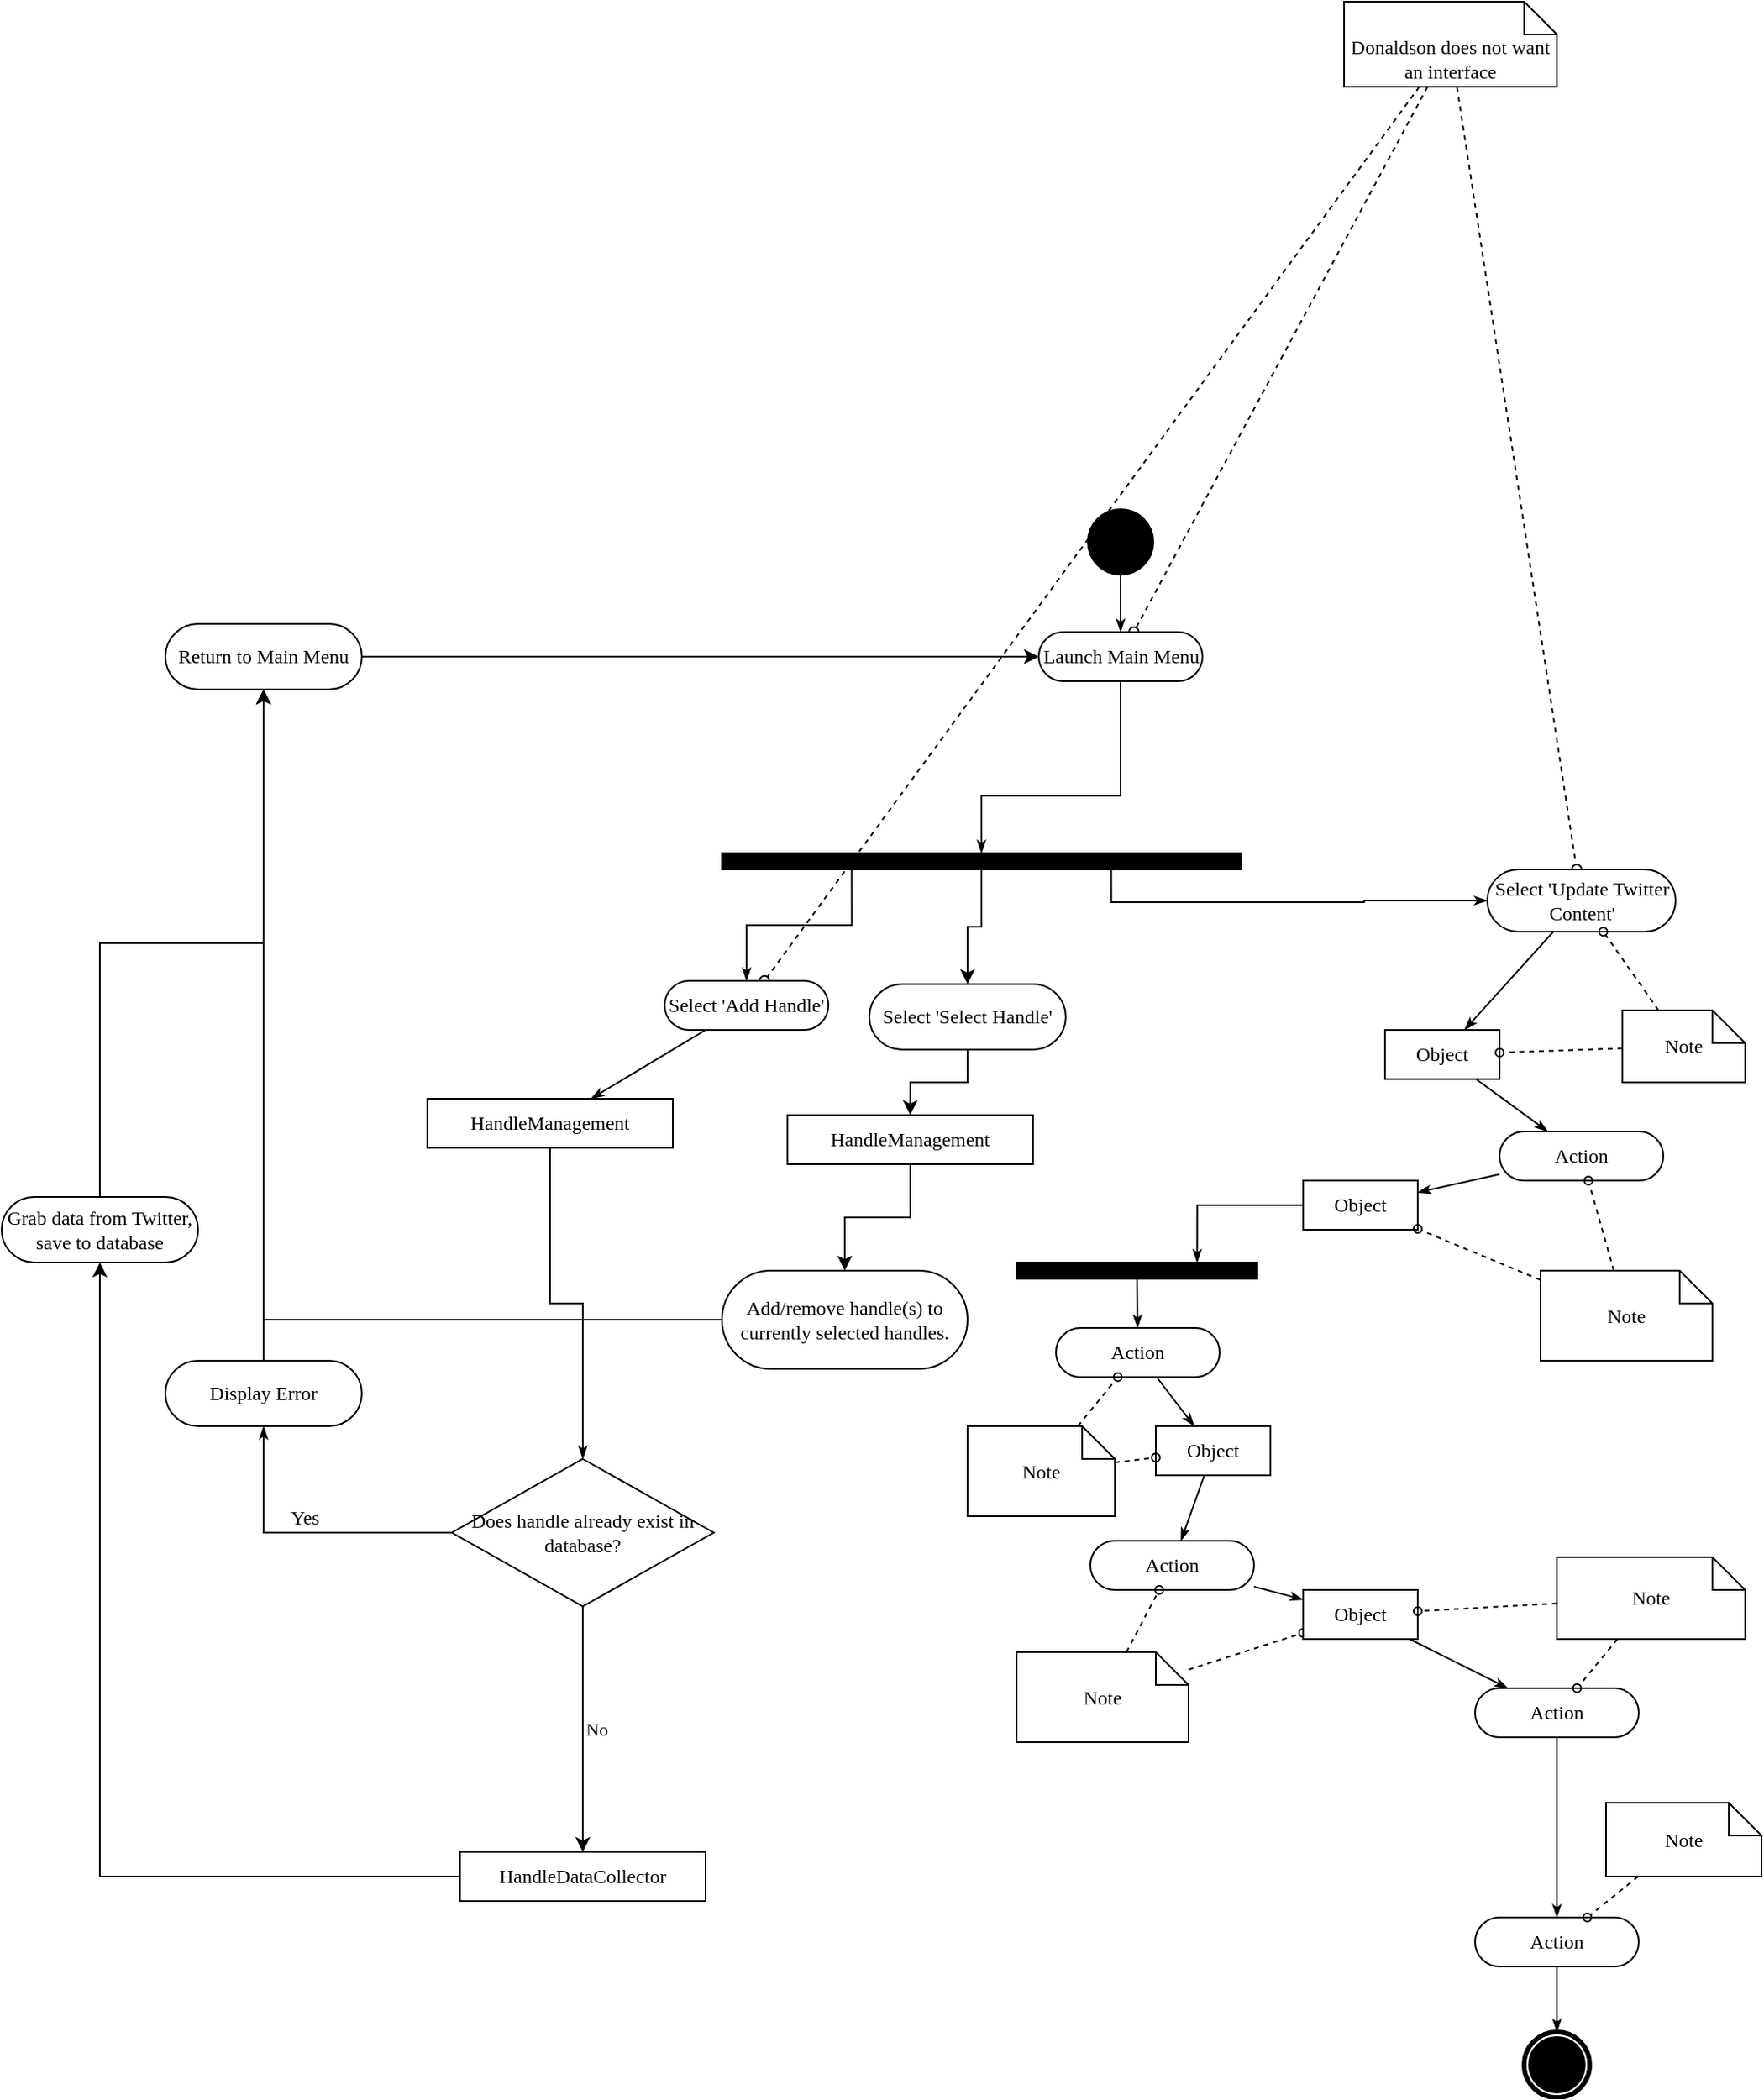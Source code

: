 <mxfile version="20.5.1" type="github">
  <diagram name="Page-1" id="e7e014a7-5840-1c2e-5031-d8a46d1fe8dd">
    <mxGraphModel dx="2591" dy="1597" grid="1" gridSize="10" guides="1" tooltips="1" connect="1" arrows="1" fold="1" page="1" pageScale="1" pageWidth="1169" pageHeight="826" background="none" math="0" shadow="0">
      <root>
        <mxCell id="0" />
        <mxCell id="1" parent="0" />
        <mxCell id="K77NQn4tlEbst4PRUxcX-163" style="rounded=0;orthogonalLoop=1;jettySize=auto;html=1;dashed=1;endArrow=oval;endFill=0;" edge="1" parent="1" source="K77NQn4tlEbst4PRUxcX-164" target="K77NQn4tlEbst4PRUxcX-174">
          <mxGeometry relative="1" as="geometry" />
        </mxCell>
        <mxCell id="K77NQn4tlEbst4PRUxcX-223" style="rounded=0;orthogonalLoop=1;jettySize=auto;html=1;dashed=1;endArrow=oval;endFill=0;" edge="1" parent="1" source="K77NQn4tlEbst4PRUxcX-164" target="K77NQn4tlEbst4PRUxcX-216">
          <mxGeometry relative="1" as="geometry" />
        </mxCell>
        <mxCell id="K77NQn4tlEbst4PRUxcX-224" style="edgeStyle=none;rounded=0;orthogonalLoop=1;jettySize=auto;html=1;dashed=1;endArrow=oval;endFill=0;" edge="1" parent="1" source="K77NQn4tlEbst4PRUxcX-164" target="K77NQn4tlEbst4PRUxcX-176">
          <mxGeometry relative="1" as="geometry" />
        </mxCell>
        <mxCell id="K77NQn4tlEbst4PRUxcX-164" value="Donaldson does not want an interface" style="shape=note;whiteSpace=wrap;html=1;rounded=0;shadow=0;comic=0;labelBackgroundColor=none;strokeWidth=1;fontFamily=Verdana;fontSize=12;align=center;size=20;labelPosition=center;verticalLabelPosition=middle;verticalAlign=bottom;" vertex="1" parent="1">
          <mxGeometry x="540" y="-310" width="130" height="52" as="geometry" />
        </mxCell>
        <mxCell id="K77NQn4tlEbst4PRUxcX-165" style="edgeStyle=orthogonalEdgeStyle;rounded=0;html=1;entryX=0.5;entryY=0;labelBackgroundColor=none;startArrow=none;startFill=0;startSize=5;endArrow=classicThin;endFill=1;endSize=5;jettySize=auto;orthogonalLoop=1;strokeWidth=1;fontFamily=Verdana;fontSize=12" edge="1" parent="1" source="K77NQn4tlEbst4PRUxcX-174" target="K77NQn4tlEbst4PRUxcX-200">
          <mxGeometry relative="1" as="geometry">
            <Array as="points">
              <mxPoint x="404" y="175" />
            </Array>
          </mxGeometry>
        </mxCell>
        <mxCell id="K77NQn4tlEbst4PRUxcX-166" style="edgeStyle=orthogonalEdgeStyle;rounded=0;html=1;exitX=0.75;exitY=1;labelBackgroundColor=none;startArrow=none;startFill=0;startSize=5;endArrow=classicThin;endFill=1;endSize=5;jettySize=auto;orthogonalLoop=1;strokeWidth=1;fontFamily=Verdana;fontSize=12" edge="1" parent="1" source="K77NQn4tlEbst4PRUxcX-200" target="K77NQn4tlEbst4PRUxcX-176">
          <mxGeometry relative="1" as="geometry" />
        </mxCell>
        <mxCell id="K77NQn4tlEbst4PRUxcX-167" style="edgeStyle=orthogonalEdgeStyle;rounded=0;html=1;exitX=0.25;exitY=1;entryX=0.5;entryY=0;labelBackgroundColor=none;startArrow=none;startFill=0;startSize=5;endArrow=classicThin;endFill=1;endSize=5;jettySize=auto;orthogonalLoop=1;strokeWidth=1;fontFamily=Verdana;fontSize=12" edge="1" parent="1" source="K77NQn4tlEbst4PRUxcX-200" target="K77NQn4tlEbst4PRUxcX-216">
          <mxGeometry relative="1" as="geometry" />
        </mxCell>
        <mxCell id="K77NQn4tlEbst4PRUxcX-168" style="edgeStyle=orthogonalEdgeStyle;rounded=0;html=1;entryX=0.75;entryY=0;labelBackgroundColor=none;startArrow=none;startFill=0;startSize=5;endArrow=classicThin;endFill=1;endSize=5;jettySize=auto;orthogonalLoop=1;strokeWidth=1;fontFamily=Verdana;fontSize=12" edge="1" parent="1" source="K77NQn4tlEbst4PRUxcX-181" target="K77NQn4tlEbst4PRUxcX-204">
          <mxGeometry relative="1" as="geometry" />
        </mxCell>
        <mxCell id="K77NQn4tlEbst4PRUxcX-169" value="Yes" style="edgeStyle=orthogonalEdgeStyle;rounded=0;labelBackgroundColor=none;startArrow=none;startFill=0;startSize=5;endArrow=classicThin;endFill=1;endSize=5;jettySize=auto;orthogonalLoop=1;strokeWidth=1;fontFamily=Verdana;fontSize=12;html=1;verticalAlign=bottom;" edge="1" parent="1" source="K77NQn4tlEbst4PRUxcX-217" target="K77NQn4tlEbst4PRUxcX-228">
          <mxGeometry relative="1" as="geometry">
            <mxPoint x="60" y="430" as="targetPoint" />
          </mxGeometry>
        </mxCell>
        <mxCell id="K77NQn4tlEbst4PRUxcX-170" style="edgeStyle=none;rounded=0;html=1;labelBackgroundColor=none;startArrow=none;startFill=0;startSize=5;endArrow=classicThin;endFill=1;endSize=5;jettySize=auto;orthogonalLoop=1;strokeWidth=1;fontFamily=Verdana;fontSize=12" edge="1" parent="1" source="K77NQn4tlEbst4PRUxcX-209" target="K77NQn4tlEbst4PRUxcX-183">
          <mxGeometry relative="1" as="geometry" />
        </mxCell>
        <mxCell id="K77NQn4tlEbst4PRUxcX-171" style="edgeStyle=none;rounded=0;html=1;dashed=1;labelBackgroundColor=none;startArrow=none;startFill=0;startSize=5;endArrow=oval;endFill=0;endSize=5;jettySize=auto;orthogonalLoop=1;strokeWidth=1;fontFamily=Verdana;fontSize=12" edge="1" parent="1" source="K77NQn4tlEbst4PRUxcX-214" target="K77NQn4tlEbst4PRUxcX-183">
          <mxGeometry relative="1" as="geometry" />
        </mxCell>
        <mxCell id="K77NQn4tlEbst4PRUxcX-172" style="edgeStyle=orthogonalEdgeStyle;rounded=0;html=1;labelBackgroundColor=none;startArrow=none;startFill=0;startSize=5;endArrow=classicThin;endFill=1;endSize=5;jettySize=auto;orthogonalLoop=1;strokeWidth=1;fontFamily=Verdana;fontSize=12" edge="1" parent="1" source="K77NQn4tlEbst4PRUxcX-173" target="K77NQn4tlEbst4PRUxcX-174">
          <mxGeometry relative="1" as="geometry" />
        </mxCell>
        <mxCell id="K77NQn4tlEbst4PRUxcX-173" value="" style="ellipse;whiteSpace=wrap;html=1;rounded=0;shadow=0;comic=0;labelBackgroundColor=none;strokeWidth=1;fillColor=#000000;fontFamily=Verdana;fontSize=12;align=center;" vertex="1" parent="1">
          <mxGeometry x="383.5" width="40" height="40" as="geometry" />
        </mxCell>
        <mxCell id="K77NQn4tlEbst4PRUxcX-174" value="Launch Main Menu" style="rounded=1;whiteSpace=wrap;html=1;shadow=0;comic=0;labelBackgroundColor=none;strokeWidth=1;fontFamily=Verdana;fontSize=12;align=center;arcSize=50;" vertex="1" parent="1">
          <mxGeometry x="353.5" y="75" width="100" height="30" as="geometry" />
        </mxCell>
        <mxCell id="K77NQn4tlEbst4PRUxcX-175" style="rounded=0;html=1;labelBackgroundColor=none;startArrow=none;startFill=0;startSize=5;endArrow=classicThin;endFill=1;endSize=5;jettySize=auto;orthogonalLoop=1;strokeWidth=1;fontFamily=Verdana;fontSize=12" edge="1" parent="1" source="K77NQn4tlEbst4PRUxcX-176" target="K77NQn4tlEbst4PRUxcX-180">
          <mxGeometry relative="1" as="geometry" />
        </mxCell>
        <mxCell id="K77NQn4tlEbst4PRUxcX-176" value="Select &#39;Update Twitter Content&#39;" style="rounded=1;whiteSpace=wrap;html=1;shadow=0;comic=0;labelBackgroundColor=none;strokeWidth=1;fontFamily=Verdana;fontSize=12;align=center;arcSize=50;" vertex="1" parent="1">
          <mxGeometry x="627.5" y="220" width="115" height="38" as="geometry" />
        </mxCell>
        <mxCell id="K77NQn4tlEbst4PRUxcX-177" style="edgeStyle=none;rounded=0;html=1;labelBackgroundColor=none;startArrow=none;startFill=0;startSize=5;endArrow=classicThin;endFill=1;endSize=5;jettySize=auto;orthogonalLoop=1;strokeWidth=1;fontFamily=Verdana;fontSize=12" edge="1" parent="1" source="K77NQn4tlEbst4PRUxcX-178" target="K77NQn4tlEbst4PRUxcX-181">
          <mxGeometry relative="1" as="geometry" />
        </mxCell>
        <mxCell id="K77NQn4tlEbst4PRUxcX-178" value="Action" style="rounded=1;whiteSpace=wrap;html=1;shadow=0;comic=0;labelBackgroundColor=none;strokeWidth=1;fontFamily=Verdana;fontSize=12;align=center;arcSize=50;" vertex="1" parent="1">
          <mxGeometry x="635" y="380" width="100" height="30" as="geometry" />
        </mxCell>
        <mxCell id="K77NQn4tlEbst4PRUxcX-179" style="edgeStyle=none;rounded=0;html=1;labelBackgroundColor=none;startArrow=none;startFill=0;startSize=5;endArrow=classicThin;endFill=1;endSize=5;jettySize=auto;orthogonalLoop=1;strokeWidth=1;fontFamily=Verdana;fontSize=12" edge="1" parent="1" source="K77NQn4tlEbst4PRUxcX-180" target="K77NQn4tlEbst4PRUxcX-178">
          <mxGeometry relative="1" as="geometry" />
        </mxCell>
        <mxCell id="K77NQn4tlEbst4PRUxcX-180" value="Object" style="rounded=0;whiteSpace=wrap;html=1;shadow=0;comic=0;labelBackgroundColor=none;strokeWidth=1;fontFamily=Verdana;fontSize=12;align=center;arcSize=50;" vertex="1" parent="1">
          <mxGeometry x="565" y="318" width="70" height="30" as="geometry" />
        </mxCell>
        <mxCell id="K77NQn4tlEbst4PRUxcX-181" value="Object" style="rounded=0;whiteSpace=wrap;html=1;shadow=0;comic=0;labelBackgroundColor=none;strokeWidth=1;fontFamily=Verdana;fontSize=12;align=center;arcSize=50;" vertex="1" parent="1">
          <mxGeometry x="515" y="410" width="70" height="30" as="geometry" />
        </mxCell>
        <mxCell id="K77NQn4tlEbst4PRUxcX-182" style="edgeStyle=none;rounded=0;html=1;labelBackgroundColor=none;startArrow=none;startFill=0;startSize=5;endArrow=classicThin;endFill=1;endSize=5;jettySize=auto;orthogonalLoop=1;strokeWidth=1;fontFamily=Verdana;fontSize=12" edge="1" parent="1" source="K77NQn4tlEbst4PRUxcX-183" target="K77NQn4tlEbst4PRUxcX-185">
          <mxGeometry relative="1" as="geometry" />
        </mxCell>
        <mxCell id="K77NQn4tlEbst4PRUxcX-183" value="Object" style="rounded=0;whiteSpace=wrap;html=1;shadow=0;comic=0;labelBackgroundColor=none;strokeWidth=1;fontFamily=Verdana;fontSize=12;align=center;arcSize=50;" vertex="1" parent="1">
          <mxGeometry x="515" y="660" width="70" height="30" as="geometry" />
        </mxCell>
        <mxCell id="K77NQn4tlEbst4PRUxcX-184" style="edgeStyle=none;rounded=0;html=1;labelBackgroundColor=none;startArrow=none;startFill=0;startSize=5;endArrow=classicThin;endFill=1;endSize=5;jettySize=auto;orthogonalLoop=1;strokeWidth=1;fontFamily=Verdana;fontSize=12" edge="1" parent="1" source="K77NQn4tlEbst4PRUxcX-185" target="K77NQn4tlEbst4PRUxcX-187">
          <mxGeometry relative="1" as="geometry" />
        </mxCell>
        <mxCell id="K77NQn4tlEbst4PRUxcX-185" value="Action" style="rounded=1;whiteSpace=wrap;html=1;shadow=0;comic=0;labelBackgroundColor=none;strokeWidth=1;fontFamily=Verdana;fontSize=12;align=center;arcSize=50;" vertex="1" parent="1">
          <mxGeometry x="620" y="720" width="100" height="30" as="geometry" />
        </mxCell>
        <mxCell id="K77NQn4tlEbst4PRUxcX-186" style="edgeStyle=none;rounded=0;html=1;labelBackgroundColor=none;startArrow=none;startFill=0;startSize=5;endArrow=classicThin;endFill=1;endSize=5;jettySize=auto;orthogonalLoop=1;strokeWidth=1;fontFamily=Verdana;fontSize=12" edge="1" parent="1" source="K77NQn4tlEbst4PRUxcX-187" target="K77NQn4tlEbst4PRUxcX-188">
          <mxGeometry relative="1" as="geometry" />
        </mxCell>
        <mxCell id="K77NQn4tlEbst4PRUxcX-187" value="Action" style="rounded=1;whiteSpace=wrap;html=1;shadow=0;comic=0;labelBackgroundColor=none;strokeWidth=1;fontFamily=Verdana;fontSize=12;align=center;arcSize=50;" vertex="1" parent="1">
          <mxGeometry x="620" y="860" width="100" height="30" as="geometry" />
        </mxCell>
        <mxCell id="K77NQn4tlEbst4PRUxcX-188" value="" style="shape=mxgraph.bpmn.shape;html=1;verticalLabelPosition=bottom;labelBackgroundColor=#ffffff;verticalAlign=top;perimeter=ellipsePerimeter;outline=end;symbol=terminate;rounded=0;shadow=0;comic=0;strokeWidth=1;fontFamily=Verdana;fontSize=12;align=center;" vertex="1" parent="1">
          <mxGeometry x="650" y="930" width="40" height="40" as="geometry" />
        </mxCell>
        <mxCell id="K77NQn4tlEbst4PRUxcX-189" style="edgeStyle=none;rounded=0;html=1;dashed=1;labelBackgroundColor=none;startArrow=none;startFill=0;startSize=5;endArrow=oval;endFill=0;endSize=5;jettySize=auto;orthogonalLoop=1;strokeWidth=1;fontFamily=Verdana;fontSize=12" edge="1" parent="1" source="K77NQn4tlEbst4PRUxcX-191" target="K77NQn4tlEbst4PRUxcX-176">
          <mxGeometry relative="1" as="geometry" />
        </mxCell>
        <mxCell id="K77NQn4tlEbst4PRUxcX-190" style="edgeStyle=none;rounded=0;html=1;dashed=1;labelBackgroundColor=none;startArrow=none;startFill=0;startSize=5;endArrow=oval;endFill=0;endSize=5;jettySize=auto;orthogonalLoop=1;strokeWidth=1;fontFamily=Verdana;fontSize=12" edge="1" parent="1" source="K77NQn4tlEbst4PRUxcX-191" target="K77NQn4tlEbst4PRUxcX-180">
          <mxGeometry relative="1" as="geometry" />
        </mxCell>
        <mxCell id="K77NQn4tlEbst4PRUxcX-191" value="Note" style="shape=note;whiteSpace=wrap;html=1;rounded=0;shadow=0;comic=0;labelBackgroundColor=none;strokeWidth=1;fontFamily=Verdana;fontSize=12;align=center;size=20;" vertex="1" parent="1">
          <mxGeometry x="710" y="306" width="75" height="44" as="geometry" />
        </mxCell>
        <mxCell id="K77NQn4tlEbst4PRUxcX-192" style="edgeStyle=none;rounded=0;html=1;dashed=1;labelBackgroundColor=none;startArrow=none;startFill=0;startSize=5;endArrow=oval;endFill=0;endSize=5;jettySize=auto;orthogonalLoop=1;strokeWidth=1;fontFamily=Verdana;fontSize=12" edge="1" parent="1" source="K77NQn4tlEbst4PRUxcX-194" target="K77NQn4tlEbst4PRUxcX-178">
          <mxGeometry relative="1" as="geometry" />
        </mxCell>
        <mxCell id="K77NQn4tlEbst4PRUxcX-193" style="edgeStyle=none;rounded=0;html=1;dashed=1;labelBackgroundColor=none;startArrow=none;startFill=0;startSize=5;endArrow=oval;endFill=0;endSize=5;jettySize=auto;orthogonalLoop=1;strokeWidth=1;fontFamily=Verdana;fontSize=12" edge="1" parent="1" source="K77NQn4tlEbst4PRUxcX-194" target="K77NQn4tlEbst4PRUxcX-181">
          <mxGeometry relative="1" as="geometry" />
        </mxCell>
        <mxCell id="K77NQn4tlEbst4PRUxcX-194" value="Note" style="shape=note;whiteSpace=wrap;html=1;rounded=0;shadow=0;comic=0;labelBackgroundColor=none;strokeWidth=1;fontFamily=Verdana;fontSize=12;align=center;size=20;" vertex="1" parent="1">
          <mxGeometry x="660" y="465" width="105" height="55" as="geometry" />
        </mxCell>
        <mxCell id="K77NQn4tlEbst4PRUxcX-195" style="edgeStyle=none;rounded=0;html=1;dashed=1;labelBackgroundColor=none;startArrow=none;startFill=0;startSize=5;endArrow=oval;endFill=0;endSize=5;jettySize=auto;orthogonalLoop=1;strokeWidth=1;fontFamily=Verdana;fontSize=12" edge="1" parent="1" source="K77NQn4tlEbst4PRUxcX-197" target="K77NQn4tlEbst4PRUxcX-185">
          <mxGeometry relative="1" as="geometry" />
        </mxCell>
        <mxCell id="K77NQn4tlEbst4PRUxcX-196" style="edgeStyle=none;rounded=0;html=1;dashed=1;labelBackgroundColor=none;startArrow=none;startFill=0;startSize=5;endArrow=oval;endFill=0;endSize=5;jettySize=auto;orthogonalLoop=1;strokeWidth=1;fontFamily=Verdana;fontSize=12" edge="1" parent="1" source="K77NQn4tlEbst4PRUxcX-197" target="K77NQn4tlEbst4PRUxcX-183">
          <mxGeometry relative="1" as="geometry" />
        </mxCell>
        <mxCell id="K77NQn4tlEbst4PRUxcX-197" value="Note" style="shape=note;whiteSpace=wrap;html=1;rounded=0;shadow=0;comic=0;labelBackgroundColor=none;strokeWidth=1;fontFamily=Verdana;fontSize=12;align=center;size=20;" vertex="1" parent="1">
          <mxGeometry x="670" y="640" width="115" height="50" as="geometry" />
        </mxCell>
        <mxCell id="K77NQn4tlEbst4PRUxcX-198" style="edgeStyle=none;rounded=0;html=1;dashed=1;labelBackgroundColor=none;startArrow=none;startFill=0;startSize=5;endArrow=oval;endFill=0;endSize=5;jettySize=auto;orthogonalLoop=1;strokeWidth=1;fontFamily=Verdana;fontSize=12" edge="1" parent="1" source="K77NQn4tlEbst4PRUxcX-199" target="K77NQn4tlEbst4PRUxcX-187">
          <mxGeometry relative="1" as="geometry" />
        </mxCell>
        <mxCell id="K77NQn4tlEbst4PRUxcX-199" value="Note" style="shape=note;whiteSpace=wrap;html=1;rounded=0;shadow=0;comic=0;labelBackgroundColor=none;strokeWidth=1;fontFamily=Verdana;fontSize=12;align=center;size=20;" vertex="1" parent="1">
          <mxGeometry x="700" y="790" width="95" height="45" as="geometry" />
        </mxCell>
        <mxCell id="K77NQn4tlEbst4PRUxcX-227" style="edgeStyle=orthogonalEdgeStyle;rounded=0;orthogonalLoop=1;jettySize=auto;html=1;" edge="1" parent="1" source="K77NQn4tlEbst4PRUxcX-200" target="K77NQn4tlEbst4PRUxcX-225">
          <mxGeometry relative="1" as="geometry" />
        </mxCell>
        <mxCell id="K77NQn4tlEbst4PRUxcX-200" value="" style="whiteSpace=wrap;html=1;rounded=0;shadow=0;comic=0;labelBackgroundColor=none;strokeWidth=1;fillColor=#000000;fontFamily=Verdana;fontSize=12;align=center;rotation=0;points=[[0,0,0,0,0],[0,0.3,0,0,0],[0,0.5,0,0,0],[0,0.7,0,0,0],[0,1,0,0,0],[0.13,0,0,0,0],[0.25,0,0,0,0],[0.25,1,0,0,0],[0.38,0,0,0,0],[0.5,0,0,0,0],[0.5,1,0,0,0],[0.63,0,0,0,0],[0.75,0,0,0,0],[0.75,1,0,0,0],[0.88,0,0,0,0],[1,0,0,0,0],[1,0.3,0,0,0],[1,0.5,0,0,0],[1,0.8,0,0,0],[1,1,0,0,0]];" vertex="1" parent="1">
          <mxGeometry x="160" y="210" width="317" height="10" as="geometry" />
        </mxCell>
        <mxCell id="K77NQn4tlEbst4PRUxcX-201" style="edgeStyle=none;rounded=0;html=1;labelBackgroundColor=none;startArrow=none;startFill=0;startSize=5;endArrow=classicThin;endFill=1;endSize=5;jettySize=auto;orthogonalLoop=1;strokeWidth=1;fontFamily=Verdana;fontSize=12" edge="1" parent="1" source="K77NQn4tlEbst4PRUxcX-202" target="K77NQn4tlEbst4PRUxcX-208">
          <mxGeometry relative="1" as="geometry" />
        </mxCell>
        <mxCell id="K77NQn4tlEbst4PRUxcX-202" value="Action" style="rounded=1;whiteSpace=wrap;html=1;shadow=0;comic=0;labelBackgroundColor=none;strokeWidth=1;fontFamily=Verdana;fontSize=12;align=center;arcSize=50;" vertex="1" parent="1">
          <mxGeometry x="364" y="500" width="100" height="30" as="geometry" />
        </mxCell>
        <mxCell id="K77NQn4tlEbst4PRUxcX-203" style="edgeStyle=none;rounded=0;html=1;labelBackgroundColor=none;startArrow=none;startFill=0;startSize=5;endArrow=classicThin;endFill=1;endSize=5;jettySize=auto;orthogonalLoop=1;strokeWidth=1;fontFamily=Verdana;fontSize=12" edge="1" parent="1" source="K77NQn4tlEbst4PRUxcX-204" target="K77NQn4tlEbst4PRUxcX-202">
          <mxGeometry relative="1" as="geometry" />
        </mxCell>
        <mxCell id="K77NQn4tlEbst4PRUxcX-204" value="" style="whiteSpace=wrap;html=1;rounded=0;shadow=0;comic=0;labelBackgroundColor=none;strokeWidth=1;fillColor=#000000;fontFamily=Verdana;fontSize=12;align=center;rotation=0;" vertex="1" parent="1">
          <mxGeometry x="340" y="460" width="147" height="10" as="geometry" />
        </mxCell>
        <mxCell id="K77NQn4tlEbst4PRUxcX-233" style="edgeStyle=orthogonalEdgeStyle;rounded=0;orthogonalLoop=1;jettySize=auto;html=1;fontFamily=Verdana;endArrow=classic;endFill=1;" edge="1" parent="1" source="K77NQn4tlEbst4PRUxcX-206" target="K77NQn4tlEbst4PRUxcX-230">
          <mxGeometry relative="1" as="geometry" />
        </mxCell>
        <mxCell id="K77NQn4tlEbst4PRUxcX-206" value="HandleDataCollector" style="rounded=0;whiteSpace=wrap;html=1;shadow=0;comic=0;labelBackgroundColor=none;strokeWidth=1;fontFamily=Verdana;fontSize=12;align=center;arcSize=50;" vertex="1" parent="1">
          <mxGeometry y="820" width="150" height="30" as="geometry" />
        </mxCell>
        <mxCell id="K77NQn4tlEbst4PRUxcX-207" style="edgeStyle=none;rounded=0;html=1;labelBackgroundColor=none;startArrow=none;startFill=0;startSize=5;endArrow=classicThin;endFill=1;endSize=5;jettySize=auto;orthogonalLoop=1;strokeWidth=1;fontFamily=Verdana;fontSize=12" edge="1" parent="1" source="K77NQn4tlEbst4PRUxcX-208" target="K77NQn4tlEbst4PRUxcX-209">
          <mxGeometry relative="1" as="geometry" />
        </mxCell>
        <mxCell id="K77NQn4tlEbst4PRUxcX-208" value="Object" style="rounded=0;whiteSpace=wrap;html=1;shadow=0;comic=0;labelBackgroundColor=none;strokeWidth=1;fontFamily=Verdana;fontSize=12;align=center;arcSize=50;" vertex="1" parent="1">
          <mxGeometry x="425" y="560" width="70" height="30" as="geometry" />
        </mxCell>
        <mxCell id="K77NQn4tlEbst4PRUxcX-209" value="Action" style="rounded=1;whiteSpace=wrap;html=1;shadow=0;comic=0;labelBackgroundColor=none;strokeWidth=1;fontFamily=Verdana;fontSize=12;align=center;arcSize=50;" vertex="1" parent="1">
          <mxGeometry x="385" y="630" width="100" height="30" as="geometry" />
        </mxCell>
        <mxCell id="K77NQn4tlEbst4PRUxcX-210" style="edgeStyle=none;rounded=0;html=1;dashed=1;labelBackgroundColor=none;startArrow=none;startFill=0;startSize=5;endArrow=oval;endFill=0;endSize=5;jettySize=auto;orthogonalLoop=1;strokeWidth=1;fontFamily=Verdana;fontSize=12" edge="1" parent="1" source="K77NQn4tlEbst4PRUxcX-212" target="K77NQn4tlEbst4PRUxcX-202">
          <mxGeometry relative="1" as="geometry" />
        </mxCell>
        <mxCell id="K77NQn4tlEbst4PRUxcX-211" style="edgeStyle=none;rounded=0;html=1;dashed=1;labelBackgroundColor=none;startArrow=none;startFill=0;startSize=5;endArrow=oval;endFill=0;endSize=5;jettySize=auto;orthogonalLoop=1;strokeWidth=1;fontFamily=Verdana;fontSize=12" edge="1" parent="1" source="K77NQn4tlEbst4PRUxcX-212" target="K77NQn4tlEbst4PRUxcX-208">
          <mxGeometry relative="1" as="geometry" />
        </mxCell>
        <mxCell id="K77NQn4tlEbst4PRUxcX-212" value="Note" style="shape=note;whiteSpace=wrap;html=1;rounded=0;shadow=0;comic=0;labelBackgroundColor=none;strokeWidth=1;fontFamily=Verdana;fontSize=12;align=center;size=20;" vertex="1" parent="1">
          <mxGeometry x="310" y="560" width="90" height="55" as="geometry" />
        </mxCell>
        <mxCell id="K77NQn4tlEbst4PRUxcX-213" style="edgeStyle=none;rounded=0;html=1;dashed=1;labelBackgroundColor=none;startArrow=none;startFill=0;startSize=5;endArrow=oval;endFill=0;endSize=5;jettySize=auto;orthogonalLoop=1;strokeWidth=1;fontFamily=Verdana;fontSize=12" edge="1" parent="1" source="K77NQn4tlEbst4PRUxcX-214" target="K77NQn4tlEbst4PRUxcX-209">
          <mxGeometry relative="1" as="geometry" />
        </mxCell>
        <mxCell id="K77NQn4tlEbst4PRUxcX-214" value="Note" style="shape=note;whiteSpace=wrap;html=1;rounded=0;shadow=0;comic=0;labelBackgroundColor=none;strokeWidth=1;fontFamily=Verdana;fontSize=12;align=center;size=20;" vertex="1" parent="1">
          <mxGeometry x="340" y="698" width="105" height="55" as="geometry" />
        </mxCell>
        <mxCell id="K77NQn4tlEbst4PRUxcX-215" style="edgeStyle=none;rounded=0;html=1;labelBackgroundColor=none;startArrow=none;startFill=0;startSize=5;endArrow=classicThin;endFill=1;endSize=5;jettySize=auto;orthogonalLoop=1;strokeWidth=1;fontFamily=Verdana;fontSize=12" edge="1" parent="1" source="K77NQn4tlEbst4PRUxcX-216" target="K77NQn4tlEbst4PRUxcX-219">
          <mxGeometry relative="1" as="geometry" />
        </mxCell>
        <mxCell id="K77NQn4tlEbst4PRUxcX-216" value="Select &#39;Add Handle&#39;" style="rounded=1;whiteSpace=wrap;html=1;shadow=0;comic=0;labelBackgroundColor=none;strokeWidth=1;fontFamily=Verdana;fontSize=12;align=center;arcSize=50;" vertex="1" parent="1">
          <mxGeometry x="125" y="288" width="100" height="30" as="geometry" />
        </mxCell>
        <mxCell id="K77NQn4tlEbst4PRUxcX-231" value="No" style="edgeStyle=orthogonalEdgeStyle;rounded=0;orthogonalLoop=1;jettySize=auto;html=1;endArrow=classic;endFill=1;fontFamily=Verdana;verticalAlign=middle;align=left;" edge="1" parent="1" source="K77NQn4tlEbst4PRUxcX-217" target="K77NQn4tlEbst4PRUxcX-206">
          <mxGeometry relative="1" as="geometry" />
        </mxCell>
        <mxCell id="K77NQn4tlEbst4PRUxcX-217" value="Does handle already exist in database?" style="rhombus;shadow=0;fontFamily=Verdana;fontSize=12;fontColor=rgb(0, 0, 0);align=center;strokeColor=rgb(0, 0, 0);strokeWidth=1;fillColor=rgb(255, 255, 255);html=1;comic=0;whiteSpace=wrap;" vertex="1" parent="1">
          <mxGeometry x="-5" y="580" width="160" height="90" as="geometry" />
        </mxCell>
        <mxCell id="K77NQn4tlEbst4PRUxcX-218" style="edgeStyle=orthogonalEdgeStyle;rounded=0;html=1;labelBackgroundColor=none;startArrow=none;startFill=0;startSize=5;endArrow=classicThin;endFill=1;endSize=5;jettySize=auto;orthogonalLoop=1;strokeWidth=1;fontFamily=Verdana;fontSize=12" edge="1" parent="1" source="K77NQn4tlEbst4PRUxcX-219" target="K77NQn4tlEbst4PRUxcX-217">
          <mxGeometry relative="1" as="geometry" />
        </mxCell>
        <mxCell id="K77NQn4tlEbst4PRUxcX-219" value="&lt;div&gt;HandleManagement&lt;/div&gt;" style="rounded=0;whiteSpace=wrap;html=1;shadow=0;comic=0;labelBackgroundColor=none;strokeWidth=1;fontFamily=Verdana;fontSize=12;align=center;arcSize=50;" vertex="1" parent="1">
          <mxGeometry x="-20" y="360" width="150" height="30" as="geometry" />
        </mxCell>
        <mxCell id="K77NQn4tlEbst4PRUxcX-238" style="edgeStyle=orthogonalEdgeStyle;rounded=0;orthogonalLoop=1;jettySize=auto;html=1;fontFamily=Verdana;endArrow=classic;endFill=1;" edge="1" parent="1" source="K77NQn4tlEbst4PRUxcX-225" target="K77NQn4tlEbst4PRUxcX-237">
          <mxGeometry relative="1" as="geometry" />
        </mxCell>
        <mxCell id="K77NQn4tlEbst4PRUxcX-225" value="Select &#39;Select Handle&#39;" style="rounded=1;whiteSpace=wrap;html=1;shadow=0;comic=0;labelBackgroundColor=none;strokeWidth=1;fontFamily=Verdana;fontSize=12;align=center;arcSize=50;" vertex="1" parent="1">
          <mxGeometry x="250" y="290" width="120" height="40" as="geometry" />
        </mxCell>
        <mxCell id="K77NQn4tlEbst4PRUxcX-243" style="edgeStyle=orthogonalEdgeStyle;rounded=0;orthogonalLoop=1;jettySize=auto;html=1;fontFamily=Verdana;endArrow=classic;endFill=1;" edge="1" parent="1" source="K77NQn4tlEbst4PRUxcX-228" target="K77NQn4tlEbst4PRUxcX-241">
          <mxGeometry relative="1" as="geometry" />
        </mxCell>
        <mxCell id="K77NQn4tlEbst4PRUxcX-228" value="Display Error" style="rounded=1;whiteSpace=wrap;html=1;shadow=0;comic=0;labelBackgroundColor=none;strokeWidth=1;fontFamily=Verdana;fontSize=12;align=center;arcSize=50;" vertex="1" parent="1">
          <mxGeometry x="-180" y="520" width="120" height="40" as="geometry" />
        </mxCell>
        <mxCell id="K77NQn4tlEbst4PRUxcX-234" style="edgeStyle=orthogonalEdgeStyle;rounded=0;orthogonalLoop=1;jettySize=auto;html=1;fontFamily=Verdana;endArrow=classic;endFill=1;" edge="1" parent="1" source="K77NQn4tlEbst4PRUxcX-230" target="K77NQn4tlEbst4PRUxcX-241">
          <mxGeometry relative="1" as="geometry">
            <mxPoint x="-300" y="30" as="targetPoint" />
          </mxGeometry>
        </mxCell>
        <mxCell id="K77NQn4tlEbst4PRUxcX-230" value="Grab data from Twitter, save to database" style="rounded=1;whiteSpace=wrap;html=1;shadow=0;comic=0;labelBackgroundColor=none;strokeWidth=1;fontFamily=Verdana;fontSize=12;align=center;arcSize=50;" vertex="1" parent="1">
          <mxGeometry x="-280" y="420" width="120" height="40" as="geometry" />
        </mxCell>
        <mxCell id="K77NQn4tlEbst4PRUxcX-240" style="edgeStyle=orthogonalEdgeStyle;rounded=0;orthogonalLoop=1;jettySize=auto;html=1;fontFamily=Verdana;endArrow=classic;endFill=1;" edge="1" parent="1" source="K77NQn4tlEbst4PRUxcX-237" target="K77NQn4tlEbst4PRUxcX-239">
          <mxGeometry relative="1" as="geometry" />
        </mxCell>
        <mxCell id="K77NQn4tlEbst4PRUxcX-237" value="&lt;div&gt;HandleManagement&lt;/div&gt;" style="rounded=0;whiteSpace=wrap;html=1;shadow=0;comic=0;labelBackgroundColor=none;strokeWidth=1;fontFamily=Verdana;fontSize=12;align=center;arcSize=50;" vertex="1" parent="1">
          <mxGeometry x="200" y="370" width="150" height="30" as="geometry" />
        </mxCell>
        <mxCell id="K77NQn4tlEbst4PRUxcX-242" style="edgeStyle=orthogonalEdgeStyle;rounded=0;orthogonalLoop=1;jettySize=auto;html=1;fontFamily=Verdana;endArrow=classic;endFill=1;" edge="1" parent="1" source="K77NQn4tlEbst4PRUxcX-239" target="K77NQn4tlEbst4PRUxcX-241">
          <mxGeometry relative="1" as="geometry" />
        </mxCell>
        <mxCell id="K77NQn4tlEbst4PRUxcX-239" value="&lt;div&gt;Add/remove handle(s) to currently selected handles.&lt;/div&gt;" style="rounded=1;whiteSpace=wrap;html=1;shadow=0;comic=0;labelBackgroundColor=none;strokeWidth=1;fontFamily=Verdana;fontSize=12;align=center;arcSize=50;" vertex="1" parent="1">
          <mxGeometry x="160" y="465" width="150" height="60" as="geometry" />
        </mxCell>
        <mxCell id="K77NQn4tlEbst4PRUxcX-244" style="edgeStyle=orthogonalEdgeStyle;rounded=0;orthogonalLoop=1;jettySize=auto;html=1;fontFamily=Verdana;endArrow=classic;endFill=1;" edge="1" parent="1" source="K77NQn4tlEbst4PRUxcX-241" target="K77NQn4tlEbst4PRUxcX-174">
          <mxGeometry relative="1" as="geometry" />
        </mxCell>
        <mxCell id="K77NQn4tlEbst4PRUxcX-241" value="Return to Main Menu" style="rounded=1;whiteSpace=wrap;html=1;shadow=0;comic=0;labelBackgroundColor=none;strokeWidth=1;fontFamily=Verdana;fontSize=12;align=center;arcSize=50;" vertex="1" parent="1">
          <mxGeometry x="-180" y="70" width="120" height="40" as="geometry" />
        </mxCell>
      </root>
    </mxGraphModel>
  </diagram>
</mxfile>
